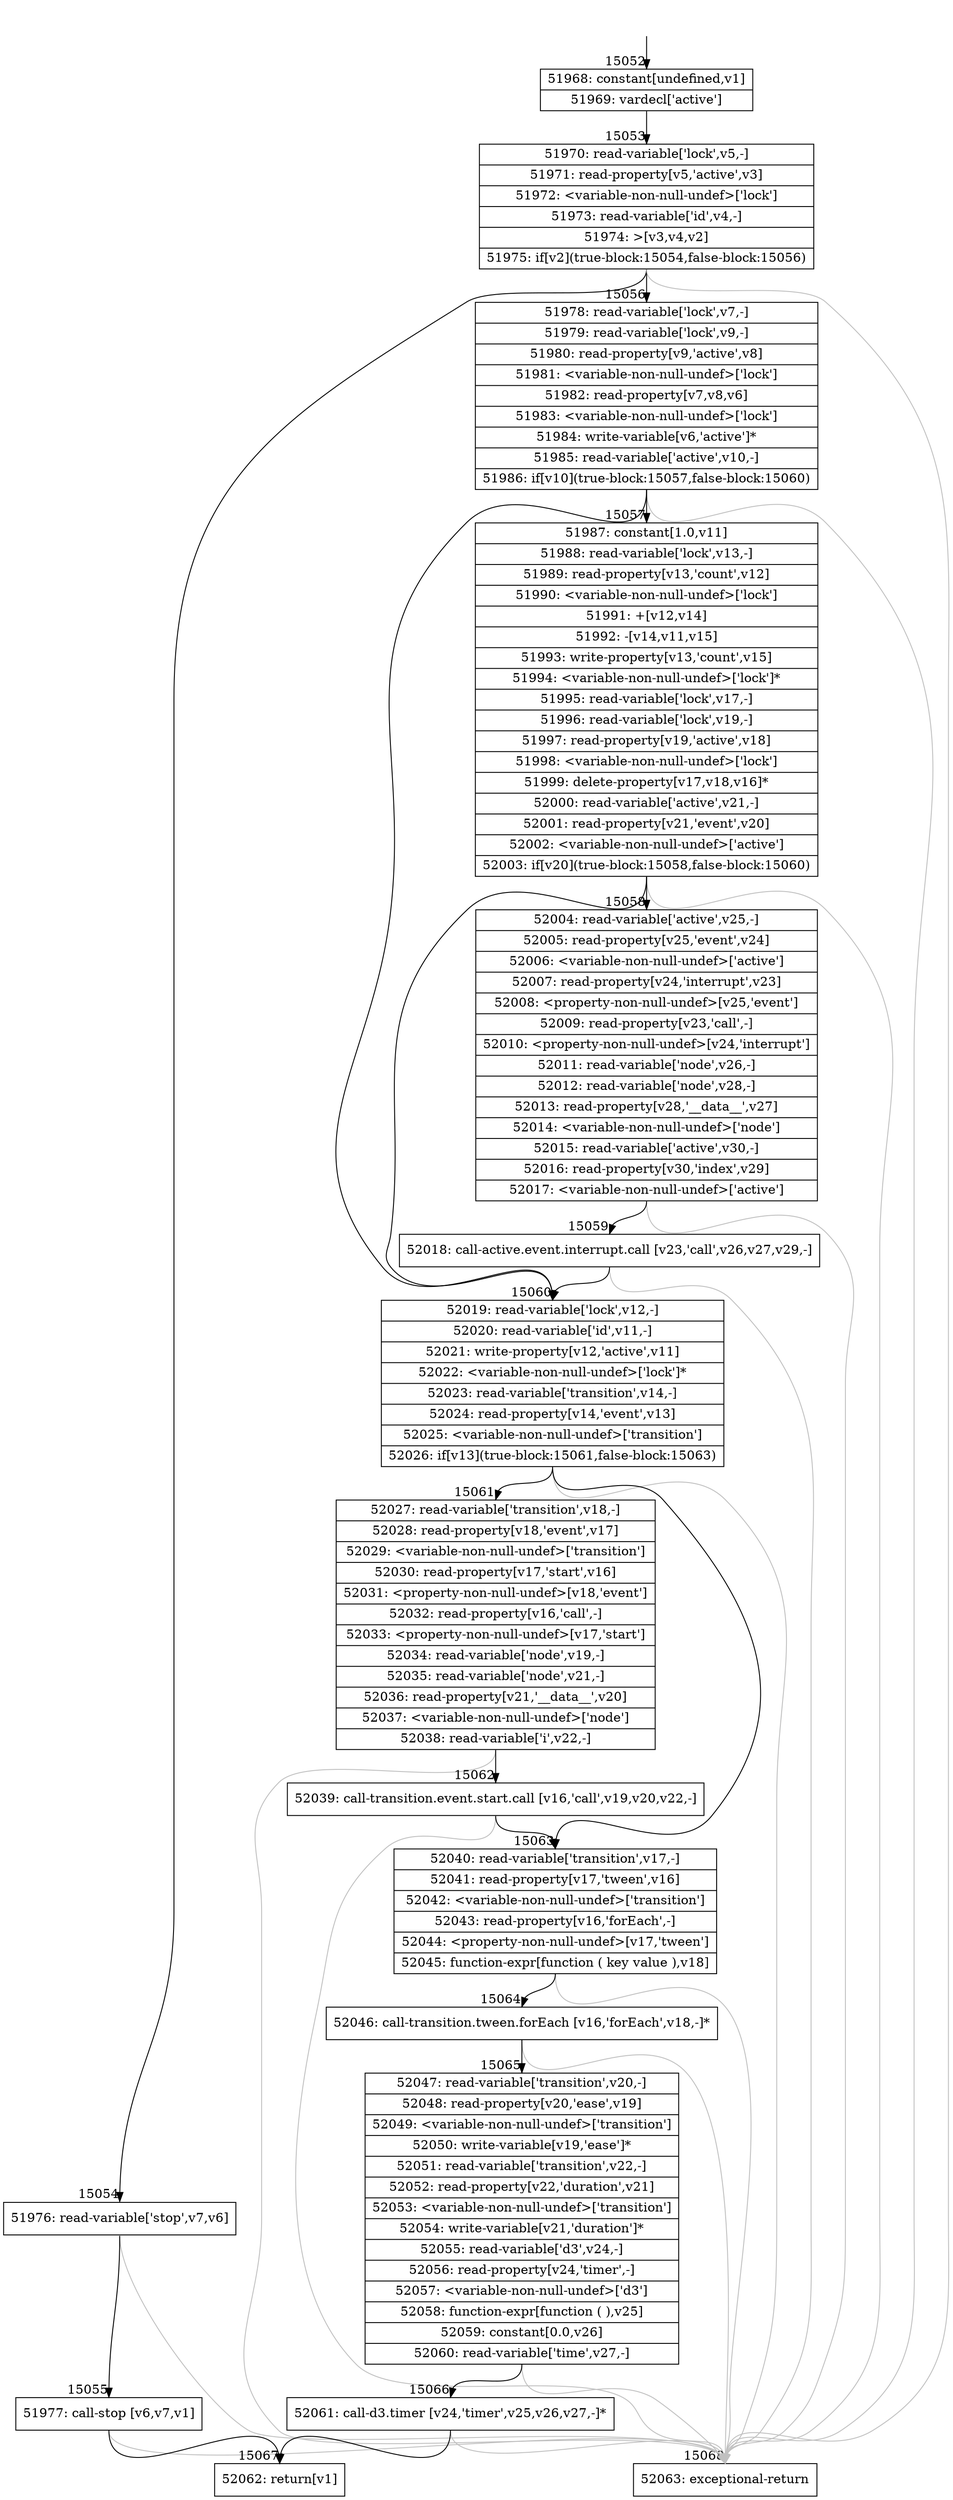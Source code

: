 digraph {
rankdir="TD"
BB_entry1407[shape=none,label=""];
BB_entry1407 -> BB15052 [tailport=s, headport=n, headlabel="    15052"]
BB15052 [shape=record label="{51968: constant[undefined,v1]|51969: vardecl['active']}" ] 
BB15052 -> BB15053 [tailport=s, headport=n, headlabel="      15053"]
BB15053 [shape=record label="{51970: read-variable['lock',v5,-]|51971: read-property[v5,'active',v3]|51972: \<variable-non-null-undef\>['lock']|51973: read-variable['id',v4,-]|51974: \>[v3,v4,v2]|51975: if[v2](true-block:15054,false-block:15056)}" ] 
BB15053 -> BB15054 [tailport=s, headport=n, headlabel="      15054"]
BB15053 -> BB15056 [tailport=s, headport=n, headlabel="      15056"]
BB15053 -> BB15068 [tailport=s, headport=n, color=gray, headlabel="      15068"]
BB15054 [shape=record label="{51976: read-variable['stop',v7,v6]}" ] 
BB15054 -> BB15055 [tailport=s, headport=n, headlabel="      15055"]
BB15054 -> BB15068 [tailport=s, headport=n, color=gray]
BB15055 [shape=record label="{51977: call-stop [v6,v7,v1]}" ] 
BB15055 -> BB15067 [tailport=s, headport=n, headlabel="      15067"]
BB15055 -> BB15068 [tailport=s, headport=n, color=gray]
BB15056 [shape=record label="{51978: read-variable['lock',v7,-]|51979: read-variable['lock',v9,-]|51980: read-property[v9,'active',v8]|51981: \<variable-non-null-undef\>['lock']|51982: read-property[v7,v8,v6]|51983: \<variable-non-null-undef\>['lock']|51984: write-variable[v6,'active']*|51985: read-variable['active',v10,-]|51986: if[v10](true-block:15057,false-block:15060)}" ] 
BB15056 -> BB15057 [tailport=s, headport=n, headlabel="      15057"]
BB15056 -> BB15060 [tailport=s, headport=n, headlabel="      15060"]
BB15056 -> BB15068 [tailport=s, headport=n, color=gray]
BB15057 [shape=record label="{51987: constant[1.0,v11]|51988: read-variable['lock',v13,-]|51989: read-property[v13,'count',v12]|51990: \<variable-non-null-undef\>['lock']|51991: +[v12,v14]|51992: -[v14,v11,v15]|51993: write-property[v13,'count',v15]|51994: \<variable-non-null-undef\>['lock']*|51995: read-variable['lock',v17,-]|51996: read-variable['lock',v19,-]|51997: read-property[v19,'active',v18]|51998: \<variable-non-null-undef\>['lock']|51999: delete-property[v17,v18,v16]*|52000: read-variable['active',v21,-]|52001: read-property[v21,'event',v20]|52002: \<variable-non-null-undef\>['active']|52003: if[v20](true-block:15058,false-block:15060)}" ] 
BB15057 -> BB15060 [tailport=s, headport=n]
BB15057 -> BB15058 [tailport=s, headport=n, headlabel="      15058"]
BB15057 -> BB15068 [tailport=s, headport=n, color=gray]
BB15058 [shape=record label="{52004: read-variable['active',v25,-]|52005: read-property[v25,'event',v24]|52006: \<variable-non-null-undef\>['active']|52007: read-property[v24,'interrupt',v23]|52008: \<property-non-null-undef\>[v25,'event']|52009: read-property[v23,'call',-]|52010: \<property-non-null-undef\>[v24,'interrupt']|52011: read-variable['node',v26,-]|52012: read-variable['node',v28,-]|52013: read-property[v28,'__data__',v27]|52014: \<variable-non-null-undef\>['node']|52015: read-variable['active',v30,-]|52016: read-property[v30,'index',v29]|52017: \<variable-non-null-undef\>['active']}" ] 
BB15058 -> BB15059 [tailport=s, headport=n, headlabel="      15059"]
BB15058 -> BB15068 [tailport=s, headport=n, color=gray]
BB15059 [shape=record label="{52018: call-active.event.interrupt.call [v23,'call',v26,v27,v29,-]}" ] 
BB15059 -> BB15060 [tailport=s, headport=n]
BB15059 -> BB15068 [tailport=s, headport=n, color=gray]
BB15060 [shape=record label="{52019: read-variable['lock',v12,-]|52020: read-variable['id',v11,-]|52021: write-property[v12,'active',v11]|52022: \<variable-non-null-undef\>['lock']*|52023: read-variable['transition',v14,-]|52024: read-property[v14,'event',v13]|52025: \<variable-non-null-undef\>['transition']|52026: if[v13](true-block:15061,false-block:15063)}" ] 
BB15060 -> BB15063 [tailport=s, headport=n, headlabel="      15063"]
BB15060 -> BB15061 [tailport=s, headport=n, headlabel="      15061"]
BB15060 -> BB15068 [tailport=s, headport=n, color=gray]
BB15061 [shape=record label="{52027: read-variable['transition',v18,-]|52028: read-property[v18,'event',v17]|52029: \<variable-non-null-undef\>['transition']|52030: read-property[v17,'start',v16]|52031: \<property-non-null-undef\>[v18,'event']|52032: read-property[v16,'call',-]|52033: \<property-non-null-undef\>[v17,'start']|52034: read-variable['node',v19,-]|52035: read-variable['node',v21,-]|52036: read-property[v21,'__data__',v20]|52037: \<variable-non-null-undef\>['node']|52038: read-variable['i',v22,-]}" ] 
BB15061 -> BB15062 [tailport=s, headport=n, headlabel="      15062"]
BB15061 -> BB15068 [tailport=s, headport=n, color=gray]
BB15062 [shape=record label="{52039: call-transition.event.start.call [v16,'call',v19,v20,v22,-]}" ] 
BB15062 -> BB15063 [tailport=s, headport=n]
BB15062 -> BB15068 [tailport=s, headport=n, color=gray]
BB15063 [shape=record label="{52040: read-variable['transition',v17,-]|52041: read-property[v17,'tween',v16]|52042: \<variable-non-null-undef\>['transition']|52043: read-property[v16,'forEach',-]|52044: \<property-non-null-undef\>[v17,'tween']|52045: function-expr[function ( key value ),v18]}" ] 
BB15063 -> BB15064 [tailport=s, headport=n, headlabel="      15064"]
BB15063 -> BB15068 [tailport=s, headport=n, color=gray]
BB15064 [shape=record label="{52046: call-transition.tween.forEach [v16,'forEach',v18,-]*}" ] 
BB15064 -> BB15065 [tailport=s, headport=n, headlabel="      15065"]
BB15064 -> BB15068 [tailport=s, headport=n, color=gray]
BB15065 [shape=record label="{52047: read-variable['transition',v20,-]|52048: read-property[v20,'ease',v19]|52049: \<variable-non-null-undef\>['transition']|52050: write-variable[v19,'ease']*|52051: read-variable['transition',v22,-]|52052: read-property[v22,'duration',v21]|52053: \<variable-non-null-undef\>['transition']|52054: write-variable[v21,'duration']*|52055: read-variable['d3',v24,-]|52056: read-property[v24,'timer',-]|52057: \<variable-non-null-undef\>['d3']|52058: function-expr[function ( ),v25]|52059: constant[0.0,v26]|52060: read-variable['time',v27,-]}" ] 
BB15065 -> BB15066 [tailport=s, headport=n, headlabel="      15066"]
BB15065 -> BB15068 [tailport=s, headport=n, color=gray]
BB15066 [shape=record label="{52061: call-d3.timer [v24,'timer',v25,v26,v27,-]*}" ] 
BB15066 -> BB15067 [tailport=s, headport=n]
BB15066 -> BB15068 [tailport=s, headport=n, color=gray]
BB15067 [shape=record label="{52062: return[v1]}" ] 
BB15068 [shape=record label="{52063: exceptional-return}" ] 
//#$~ 8909
}
